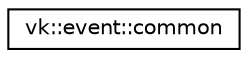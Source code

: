 digraph "Graphical Class Hierarchy"
{
 // LATEX_PDF_SIZE
  edge [fontname="Helvetica",fontsize="10",labelfontname="Helvetica",labelfontsize="10"];
  node [fontname="Helvetica",fontsize="10",shape=record];
  rankdir="LR";
  Node0 [label="vk::event::common",height=0.2,width=0.4,color="black", fillcolor="white", style="filled",URL="$classvk_1_1event_1_1common.html",tooltip="Temporary update container."];
}
